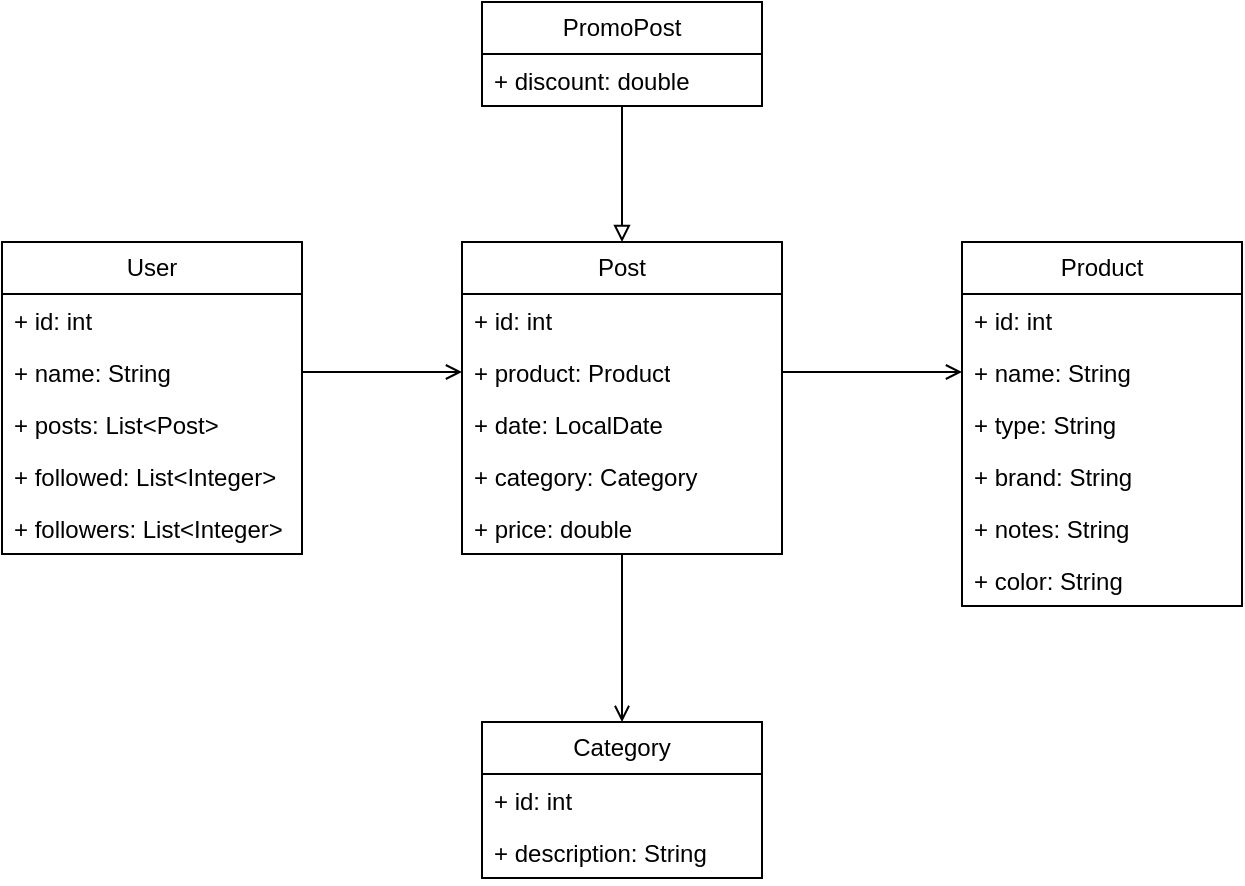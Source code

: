 <mxfile version="22.1.11" type="device">
  <diagram name="Página-1" id="wkpAskKLnAl46Qa12BMD">
    <mxGraphModel dx="954" dy="545" grid="1" gridSize="10" guides="1" tooltips="1" connect="1" arrows="1" fold="1" page="1" pageScale="1" pageWidth="827" pageHeight="1169" math="0" shadow="0">
      <root>
        <mxCell id="0" />
        <mxCell id="1" parent="0" />
        <mxCell id="mKLWlhWDNOZziJp521p6-1" value="User" style="swimlane;fontStyle=0;childLayout=stackLayout;horizontal=1;startSize=26;fillColor=none;horizontalStack=0;resizeParent=1;resizeParentMax=0;resizeLast=0;collapsible=1;marginBottom=0;whiteSpace=wrap;html=1;" parent="1" vertex="1">
          <mxGeometry x="150" y="250" width="150" height="156" as="geometry" />
        </mxCell>
        <mxCell id="mKLWlhWDNOZziJp521p6-2" value="+ id: int" style="text;strokeColor=none;fillColor=none;align=left;verticalAlign=top;spacingLeft=4;spacingRight=4;overflow=hidden;rotatable=0;points=[[0,0.5],[1,0.5]];portConstraint=eastwest;whiteSpace=wrap;html=1;" parent="mKLWlhWDNOZziJp521p6-1" vertex="1">
          <mxGeometry y="26" width="150" height="26" as="geometry" />
        </mxCell>
        <mxCell id="mKLWlhWDNOZziJp521p6-3" value="+ name: String" style="text;strokeColor=none;fillColor=none;align=left;verticalAlign=top;spacingLeft=4;spacingRight=4;overflow=hidden;rotatable=0;points=[[0,0.5],[1,0.5]];portConstraint=eastwest;whiteSpace=wrap;html=1;" parent="mKLWlhWDNOZziJp521p6-1" vertex="1">
          <mxGeometry y="52" width="150" height="26" as="geometry" />
        </mxCell>
        <mxCell id="mKLWlhWDNOZziJp521p6-28" value="+ posts: List&amp;lt;Post&amp;gt;" style="text;strokeColor=none;fillColor=none;align=left;verticalAlign=top;spacingLeft=4;spacingRight=4;overflow=hidden;rotatable=0;points=[[0,0.5],[1,0.5]];portConstraint=eastwest;whiteSpace=wrap;html=1;" parent="mKLWlhWDNOZziJp521p6-1" vertex="1">
          <mxGeometry y="78" width="150" height="26" as="geometry" />
        </mxCell>
        <mxCell id="mKLWlhWDNOZziJp521p6-31" value="+ followed: List&amp;lt;Integer&amp;gt;" style="text;strokeColor=none;fillColor=none;align=left;verticalAlign=top;spacingLeft=4;spacingRight=4;overflow=hidden;rotatable=0;points=[[0,0.5],[1,0.5]];portConstraint=eastwest;whiteSpace=wrap;html=1;" parent="mKLWlhWDNOZziJp521p6-1" vertex="1">
          <mxGeometry y="104" width="150" height="26" as="geometry" />
        </mxCell>
        <mxCell id="mKLWlhWDNOZziJp521p6-32" value="+ followers: List&amp;lt;Integer&amp;gt;" style="text;strokeColor=none;fillColor=none;align=left;verticalAlign=top;spacingLeft=4;spacingRight=4;overflow=hidden;rotatable=0;points=[[0,0.5],[1,0.5]];portConstraint=eastwest;whiteSpace=wrap;html=1;" parent="mKLWlhWDNOZziJp521p6-1" vertex="1">
          <mxGeometry y="130" width="150" height="26" as="geometry" />
        </mxCell>
        <mxCell id="mKLWlhWDNOZziJp521p6-38" style="edgeStyle=orthogonalEdgeStyle;rounded=0;orthogonalLoop=1;jettySize=auto;html=1;entryX=0.5;entryY=0;entryDx=0;entryDy=0;endArrow=open;endFill=0;" parent="1" source="mKLWlhWDNOZziJp521p6-10" target="mKLWlhWDNOZziJp521p6-34" edge="1">
          <mxGeometry relative="1" as="geometry" />
        </mxCell>
        <mxCell id="mKLWlhWDNOZziJp521p6-10" value="Post" style="swimlane;fontStyle=0;childLayout=stackLayout;horizontal=1;startSize=26;fillColor=none;horizontalStack=0;resizeParent=1;resizeParentMax=0;resizeLast=0;collapsible=1;marginBottom=0;whiteSpace=wrap;html=1;" parent="1" vertex="1">
          <mxGeometry x="380" y="250" width="160" height="156" as="geometry" />
        </mxCell>
        <mxCell id="mKLWlhWDNOZziJp521p6-11" value="+ id: int" style="text;strokeColor=none;fillColor=none;align=left;verticalAlign=top;spacingLeft=4;spacingRight=4;overflow=hidden;rotatable=0;points=[[0,0.5],[1,0.5]];portConstraint=eastwest;whiteSpace=wrap;html=1;" parent="mKLWlhWDNOZziJp521p6-10" vertex="1">
          <mxGeometry y="26" width="160" height="26" as="geometry" />
        </mxCell>
        <mxCell id="mKLWlhWDNOZziJp521p6-12" value="+ product: Product&lt;br&gt;" style="text;strokeColor=none;fillColor=none;align=left;verticalAlign=top;spacingLeft=4;spacingRight=4;overflow=hidden;rotatable=0;points=[[0,0.5],[1,0.5]];portConstraint=eastwest;whiteSpace=wrap;html=1;" parent="mKLWlhWDNOZziJp521p6-10" vertex="1">
          <mxGeometry y="52" width="160" height="26" as="geometry" />
        </mxCell>
        <mxCell id="mKLWlhWDNOZziJp521p6-22" value="+ date: LocalDate" style="text;strokeColor=none;fillColor=none;align=left;verticalAlign=top;spacingLeft=4;spacingRight=4;overflow=hidden;rotatable=0;points=[[0,0.5],[1,0.5]];portConstraint=eastwest;whiteSpace=wrap;html=1;" parent="mKLWlhWDNOZziJp521p6-10" vertex="1">
          <mxGeometry y="78" width="160" height="26" as="geometry" />
        </mxCell>
        <mxCell id="mKLWlhWDNOZziJp521p6-23" value="+ category: Category" style="text;strokeColor=none;fillColor=none;align=left;verticalAlign=top;spacingLeft=4;spacingRight=4;overflow=hidden;rotatable=0;points=[[0,0.5],[1,0.5]];portConstraint=eastwest;whiteSpace=wrap;html=1;" parent="mKLWlhWDNOZziJp521p6-10" vertex="1">
          <mxGeometry y="104" width="160" height="26" as="geometry" />
        </mxCell>
        <mxCell id="mKLWlhWDNOZziJp521p6-24" value="+ price: double" style="text;strokeColor=none;fillColor=none;align=left;verticalAlign=top;spacingLeft=4;spacingRight=4;overflow=hidden;rotatable=0;points=[[0,0.5],[1,0.5]];portConstraint=eastwest;whiteSpace=wrap;html=1;" parent="mKLWlhWDNOZziJp521p6-10" vertex="1">
          <mxGeometry y="130" width="160" height="26" as="geometry" />
        </mxCell>
        <mxCell id="mKLWlhWDNOZziJp521p6-14" value="Product" style="swimlane;fontStyle=0;childLayout=stackLayout;horizontal=1;startSize=26;fillColor=none;horizontalStack=0;resizeParent=1;resizeParentMax=0;resizeLast=0;collapsible=1;marginBottom=0;whiteSpace=wrap;html=1;" parent="1" vertex="1">
          <mxGeometry x="630" y="250" width="140" height="182" as="geometry" />
        </mxCell>
        <mxCell id="mKLWlhWDNOZziJp521p6-15" value="+ id: int" style="text;strokeColor=none;fillColor=none;align=left;verticalAlign=top;spacingLeft=4;spacingRight=4;overflow=hidden;rotatable=0;points=[[0,0.5],[1,0.5]];portConstraint=eastwest;whiteSpace=wrap;html=1;" parent="mKLWlhWDNOZziJp521p6-14" vertex="1">
          <mxGeometry y="26" width="140" height="26" as="geometry" />
        </mxCell>
        <mxCell id="mKLWlhWDNOZziJp521p6-16" value="+ name: String" style="text;strokeColor=none;fillColor=none;align=left;verticalAlign=top;spacingLeft=4;spacingRight=4;overflow=hidden;rotatable=0;points=[[0,0.5],[1,0.5]];portConstraint=eastwest;whiteSpace=wrap;html=1;" parent="mKLWlhWDNOZziJp521p6-14" vertex="1">
          <mxGeometry y="52" width="140" height="26" as="geometry" />
        </mxCell>
        <mxCell id="mKLWlhWDNOZziJp521p6-17" value="+ type: String" style="text;strokeColor=none;fillColor=none;align=left;verticalAlign=top;spacingLeft=4;spacingRight=4;overflow=hidden;rotatable=0;points=[[0,0.5],[1,0.5]];portConstraint=eastwest;whiteSpace=wrap;html=1;" parent="mKLWlhWDNOZziJp521p6-14" vertex="1">
          <mxGeometry y="78" width="140" height="26" as="geometry" />
        </mxCell>
        <mxCell id="mKLWlhWDNOZziJp521p6-25" value="+ brand: String" style="text;strokeColor=none;fillColor=none;align=left;verticalAlign=top;spacingLeft=4;spacingRight=4;overflow=hidden;rotatable=0;points=[[0,0.5],[1,0.5]];portConstraint=eastwest;whiteSpace=wrap;html=1;" parent="mKLWlhWDNOZziJp521p6-14" vertex="1">
          <mxGeometry y="104" width="140" height="26" as="geometry" />
        </mxCell>
        <mxCell id="mKLWlhWDNOZziJp521p6-26" value="+ notes: String" style="text;strokeColor=none;fillColor=none;align=left;verticalAlign=top;spacingLeft=4;spacingRight=4;overflow=hidden;rotatable=0;points=[[0,0.5],[1,0.5]];portConstraint=eastwest;whiteSpace=wrap;html=1;" parent="mKLWlhWDNOZziJp521p6-14" vertex="1">
          <mxGeometry y="130" width="140" height="26" as="geometry" />
        </mxCell>
        <mxCell id="tchzkEtknO2CJPuPkHSa-1" value="+ color: String" style="text;strokeColor=none;fillColor=none;align=left;verticalAlign=top;spacingLeft=4;spacingRight=4;overflow=hidden;rotatable=0;points=[[0,0.5],[1,0.5]];portConstraint=eastwest;whiteSpace=wrap;html=1;" parent="mKLWlhWDNOZziJp521p6-14" vertex="1">
          <mxGeometry y="156" width="140" height="26" as="geometry" />
        </mxCell>
        <mxCell id="mKLWlhWDNOZziJp521p6-29" style="edgeStyle=orthogonalEdgeStyle;rounded=0;orthogonalLoop=1;jettySize=auto;html=1;exitX=1;exitY=0.5;exitDx=0;exitDy=0;entryX=0;entryY=0.5;entryDx=0;entryDy=0;endArrow=open;endFill=0;" parent="1" source="mKLWlhWDNOZziJp521p6-3" target="mKLWlhWDNOZziJp521p6-12" edge="1">
          <mxGeometry relative="1" as="geometry" />
        </mxCell>
        <mxCell id="mKLWlhWDNOZziJp521p6-30" style="edgeStyle=orthogonalEdgeStyle;rounded=0;orthogonalLoop=1;jettySize=auto;html=1;exitX=1;exitY=0.5;exitDx=0;exitDy=0;entryX=0;entryY=0.5;entryDx=0;entryDy=0;endArrow=open;endFill=0;" parent="1" source="mKLWlhWDNOZziJp521p6-12" target="mKLWlhWDNOZziJp521p6-16" edge="1">
          <mxGeometry relative="1" as="geometry" />
        </mxCell>
        <mxCell id="mKLWlhWDNOZziJp521p6-34" value="Category" style="swimlane;fontStyle=0;childLayout=stackLayout;horizontal=1;startSize=26;fillColor=none;horizontalStack=0;resizeParent=1;resizeParentMax=0;resizeLast=0;collapsible=1;marginBottom=0;whiteSpace=wrap;html=1;" parent="1" vertex="1">
          <mxGeometry x="390" y="490" width="140" height="78" as="geometry" />
        </mxCell>
        <mxCell id="mKLWlhWDNOZziJp521p6-35" value="+ id: int" style="text;strokeColor=none;fillColor=none;align=left;verticalAlign=top;spacingLeft=4;spacingRight=4;overflow=hidden;rotatable=0;points=[[0,0.5],[1,0.5]];portConstraint=eastwest;whiteSpace=wrap;html=1;" parent="mKLWlhWDNOZziJp521p6-34" vertex="1">
          <mxGeometry y="26" width="140" height="26" as="geometry" />
        </mxCell>
        <mxCell id="mKLWlhWDNOZziJp521p6-36" value="+ description: String" style="text;strokeColor=none;fillColor=none;align=left;verticalAlign=top;spacingLeft=4;spacingRight=4;overflow=hidden;rotatable=0;points=[[0,0.5],[1,0.5]];portConstraint=eastwest;whiteSpace=wrap;html=1;" parent="mKLWlhWDNOZziJp521p6-34" vertex="1">
          <mxGeometry y="52" width="140" height="26" as="geometry" />
        </mxCell>
        <mxCell id="kIsA_oPXijN4EPHtU5v--1" style="edgeStyle=orthogonalEdgeStyle;rounded=0;orthogonalLoop=1;jettySize=auto;html=1;endArrow=block;endFill=0;" edge="1" parent="1" source="7RIFcnyp3Ci3yUpf5E0_-27" target="mKLWlhWDNOZziJp521p6-10">
          <mxGeometry relative="1" as="geometry" />
        </mxCell>
        <mxCell id="7RIFcnyp3Ci3yUpf5E0_-27" value="PromoPost" style="swimlane;fontStyle=0;childLayout=stackLayout;horizontal=1;startSize=26;fillColor=none;horizontalStack=0;resizeParent=1;resizeParentMax=0;resizeLast=0;collapsible=1;marginBottom=0;whiteSpace=wrap;html=1;" parent="1" vertex="1">
          <mxGeometry x="390" y="130" width="140" height="52" as="geometry" />
        </mxCell>
        <mxCell id="7RIFcnyp3Ci3yUpf5E0_-33" value="+ discount: double" style="text;strokeColor=none;fillColor=none;align=left;verticalAlign=top;spacingLeft=4;spacingRight=4;overflow=hidden;rotatable=0;points=[[0,0.5],[1,0.5]];portConstraint=eastwest;whiteSpace=wrap;html=1;" parent="7RIFcnyp3Ci3yUpf5E0_-27" vertex="1">
          <mxGeometry y="26" width="140" height="26" as="geometry" />
        </mxCell>
      </root>
    </mxGraphModel>
  </diagram>
</mxfile>
